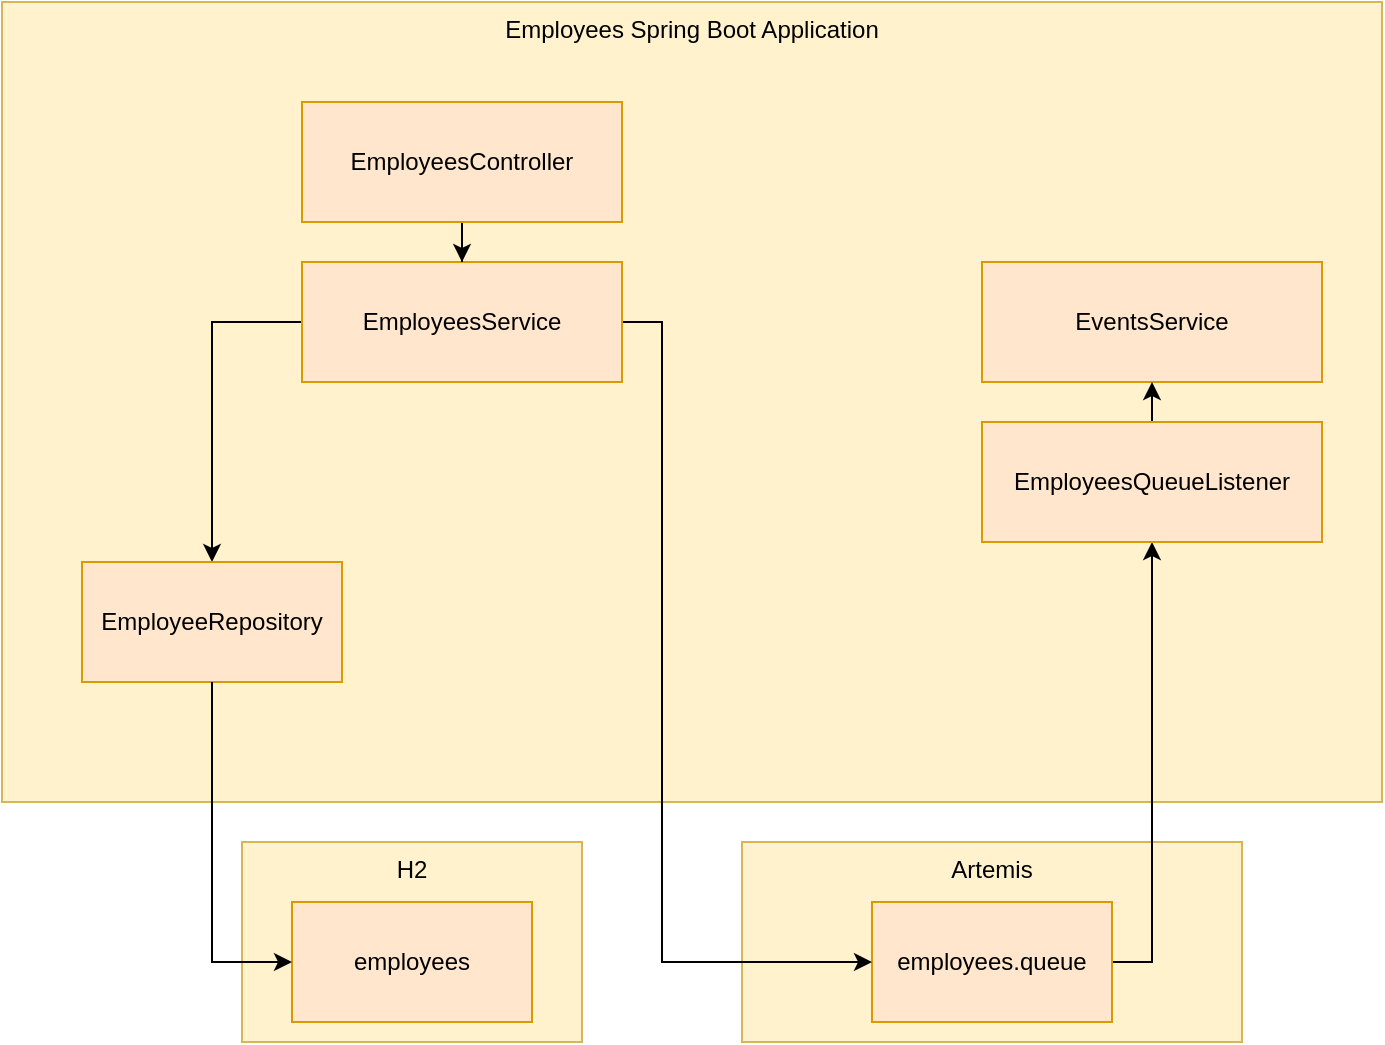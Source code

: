 <mxfile version="13.10.9" type="device"><diagram id="2YAjyTRri8dnU00XAK0B" name="Page-1"><mxGraphModel dx="2062" dy="1154" grid="1" gridSize="10" guides="1" tooltips="1" connect="1" arrows="1" fold="1" page="1" pageScale="1" pageWidth="850" pageHeight="1100" math="0" shadow="0"><root><mxCell id="0"/><mxCell id="1" parent="0"/><mxCell id="oveQQTuPVoKeoszos3Cz-3" value="Artemis" style="rounded=0;whiteSpace=wrap;html=1;fillColor=#fff2cc;strokeColor=#d6b656;verticalAlign=top;" parent="1" vertex="1"><mxGeometry x="450" y="560" width="250" height="100" as="geometry"/></mxCell><mxCell id="oveQQTuPVoKeoszos3Cz-1" value="Employees Spring Boot Application" style="rounded=0;whiteSpace=wrap;html=1;verticalAlign=top;fillColor=#fff2cc;strokeColor=#d6b656;" parent="1" vertex="1"><mxGeometry x="80" y="140" width="690" height="400" as="geometry"/></mxCell><mxCell id="oveQQTuPVoKeoszos3Cz-10" style="edgeStyle=orthogonalEdgeStyle;rounded=0;orthogonalLoop=1;jettySize=auto;html=1;exitX=1;exitY=0.5;exitDx=0;exitDy=0;" parent="1" source="oveQQTuPVoKeoszos3Cz-2" target="oveQQTuPVoKeoszos3Cz-7" edge="1"><mxGeometry relative="1" as="geometry"/></mxCell><mxCell id="oveQQTuPVoKeoszos3Cz-2" value="employees.queue" style="rounded=0;whiteSpace=wrap;html=1;fillColor=#ffe6cc;strokeColor=#d79b00;" parent="1" vertex="1"><mxGeometry x="515" y="590" width="120" height="60" as="geometry"/></mxCell><mxCell id="oveQQTuPVoKeoszos3Cz-9" style="edgeStyle=orthogonalEdgeStyle;rounded=0;orthogonalLoop=1;jettySize=auto;html=1;exitX=1;exitY=0.5;exitDx=0;exitDy=0;entryX=0;entryY=0.5;entryDx=0;entryDy=0;" parent="1" source="oveQQTuPVoKeoszos3Cz-4" target="oveQQTuPVoKeoszos3Cz-2" edge="1"><mxGeometry relative="1" as="geometry"><Array as="points"><mxPoint x="410" y="300"/><mxPoint x="410" y="620"/></Array></mxGeometry></mxCell><mxCell id="D7XK9PiqegN8Fi0l53yU-4" style="edgeStyle=orthogonalEdgeStyle;rounded=0;orthogonalLoop=1;jettySize=auto;html=1;exitX=0;exitY=0.5;exitDx=0;exitDy=0;" edge="1" parent="1" source="oveQQTuPVoKeoszos3Cz-4" target="D7XK9PiqegN8Fi0l53yU-3"><mxGeometry relative="1" as="geometry"/></mxCell><mxCell id="oveQQTuPVoKeoszos3Cz-4" value="EmployeesService" style="rounded=0;whiteSpace=wrap;html=1;fillColor=#ffe6cc;strokeColor=#d79b00;" parent="1" vertex="1"><mxGeometry x="230" y="270" width="160" height="60" as="geometry"/></mxCell><mxCell id="oveQQTuPVoKeoszos3Cz-8" style="edgeStyle=orthogonalEdgeStyle;rounded=0;orthogonalLoop=1;jettySize=auto;html=1;entryX=0.5;entryY=0;entryDx=0;entryDy=0;" parent="1" source="oveQQTuPVoKeoszos3Cz-5" target="oveQQTuPVoKeoszos3Cz-4" edge="1"><mxGeometry relative="1" as="geometry"/></mxCell><mxCell id="oveQQTuPVoKeoszos3Cz-5" value="EmployeesController" style="rounded=0;whiteSpace=wrap;html=1;fillColor=#ffe6cc;strokeColor=#d79b00;" parent="1" vertex="1"><mxGeometry x="230" y="190" width="160" height="60" as="geometry"/></mxCell><mxCell id="oveQQTuPVoKeoszos3Cz-6" value="EventsService" style="rounded=0;whiteSpace=wrap;html=1;fillColor=#ffe6cc;strokeColor=#d79b00;" parent="1" vertex="1"><mxGeometry x="570" y="270" width="170" height="60" as="geometry"/></mxCell><mxCell id="oveQQTuPVoKeoszos3Cz-11" style="edgeStyle=orthogonalEdgeStyle;rounded=0;orthogonalLoop=1;jettySize=auto;html=1;exitX=0.5;exitY=0;exitDx=0;exitDy=0;entryX=0.5;entryY=1;entryDx=0;entryDy=0;" parent="1" source="oveQQTuPVoKeoszos3Cz-7" target="oveQQTuPVoKeoszos3Cz-6" edge="1"><mxGeometry relative="1" as="geometry"/></mxCell><mxCell id="oveQQTuPVoKeoszos3Cz-7" value="EmployeesQueueListener" style="rounded=0;whiteSpace=wrap;html=1;fillColor=#ffe6cc;strokeColor=#d79b00;" parent="1" vertex="1"><mxGeometry x="570" y="350" width="170" height="60" as="geometry"/></mxCell><mxCell id="D7XK9PiqegN8Fi0l53yU-3" value="EmployeeRepository" style="rounded=0;whiteSpace=wrap;html=1;fillColor=#ffe6cc;strokeColor=#d79b00;" vertex="1" parent="1"><mxGeometry x="120" y="420" width="130" height="60" as="geometry"/></mxCell><mxCell id="D7XK9PiqegN8Fi0l53yU-5" value="H2" style="rounded=0;whiteSpace=wrap;html=1;fillColor=#fff2cc;strokeColor=#d6b656;verticalAlign=top;" vertex="1" parent="1"><mxGeometry x="200" y="560" width="170" height="100" as="geometry"/></mxCell><mxCell id="D7XK9PiqegN8Fi0l53yU-6" value="employees" style="rounded=0;whiteSpace=wrap;html=1;fillColor=#ffe6cc;strokeColor=#d79b00;" vertex="1" parent="1"><mxGeometry x="225" y="590" width="120" height="60" as="geometry"/></mxCell><mxCell id="D7XK9PiqegN8Fi0l53yU-7" style="edgeStyle=orthogonalEdgeStyle;rounded=0;orthogonalLoop=1;jettySize=auto;html=1;exitX=0.5;exitY=1;exitDx=0;exitDy=0;entryX=0;entryY=0.5;entryDx=0;entryDy=0;" edge="1" parent="1" source="D7XK9PiqegN8Fi0l53yU-3" target="D7XK9PiqegN8Fi0l53yU-6"><mxGeometry relative="1" as="geometry"/></mxCell></root></mxGraphModel></diagram></mxfile>